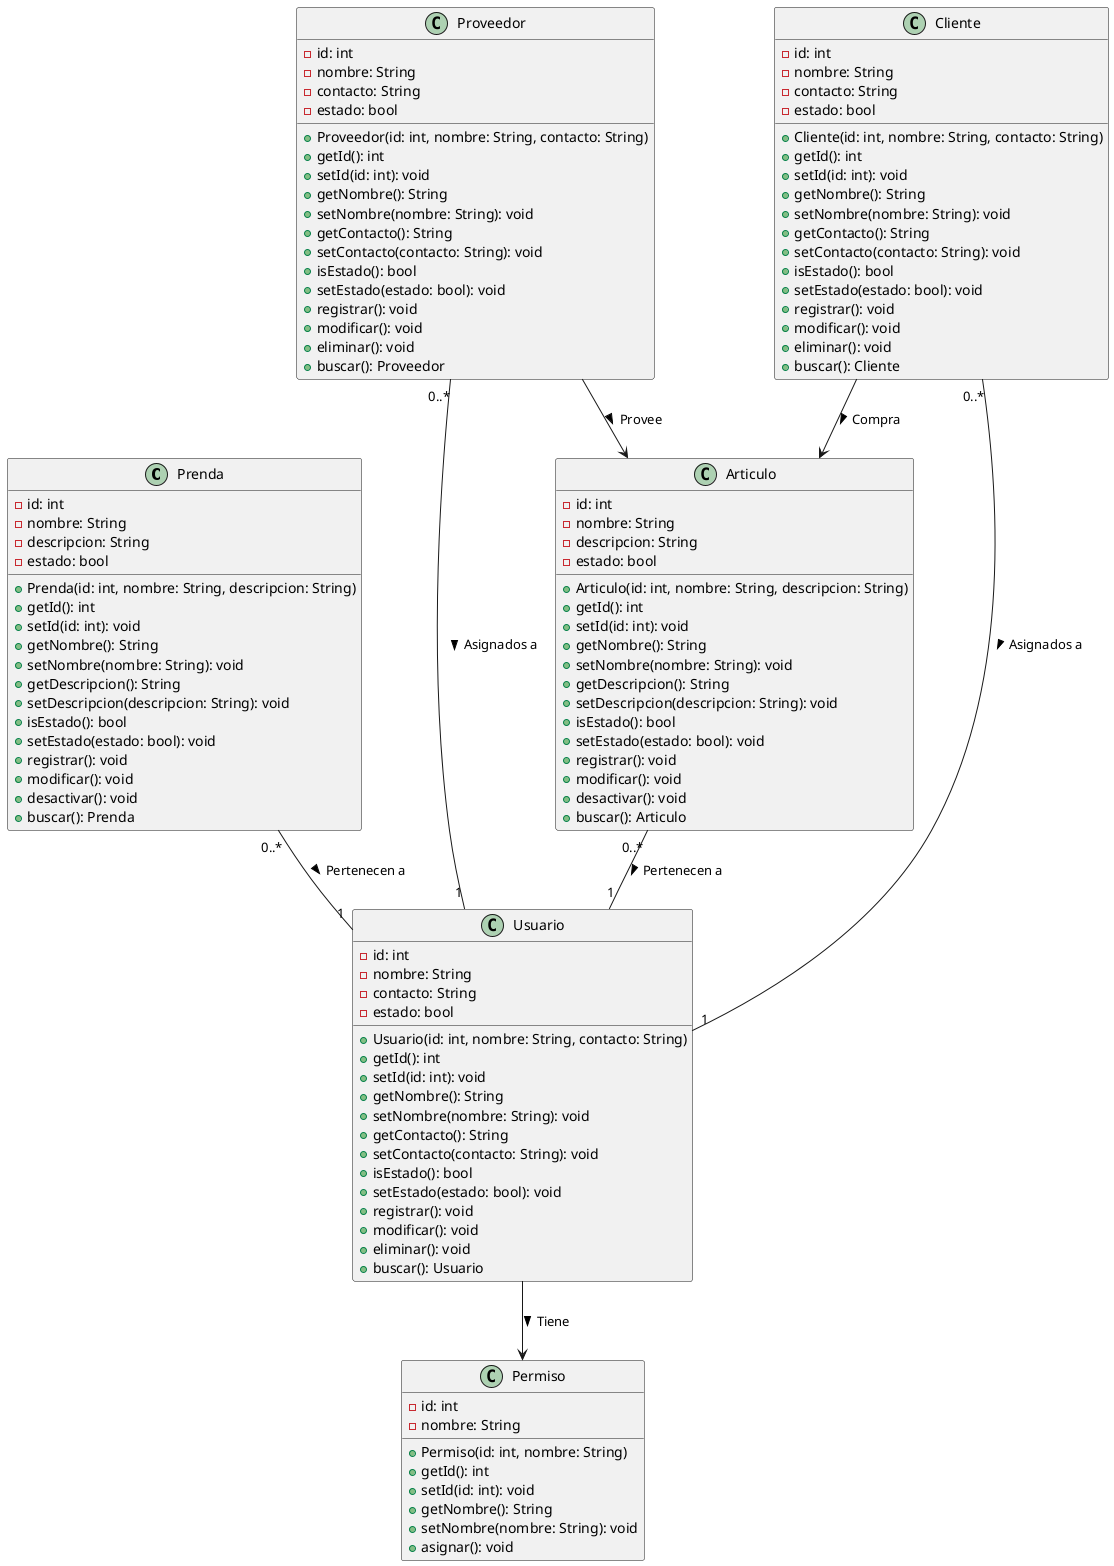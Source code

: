 @startuml

class Prenda {
    - id: int
    - nombre: String
    - descripcion: String
    - estado: bool
    + Prenda(id: int, nombre: String, descripcion: String)
    + getId(): int
    + setId(id: int): void
    + getNombre(): String
    + setNombre(nombre: String): void
    + getDescripcion(): String
    + setDescripcion(descripcion: String): void
    + isEstado(): bool
    + setEstado(estado: bool): void
    + registrar(): void
    + modificar(): void
    + desactivar(): void
    + buscar(): Prenda
}

class Articulo {
    - id: int
    - nombre: String
    - descripcion: String
    - estado: bool
    + Articulo(id: int, nombre: String, descripcion: String)
    + getId(): int
    + setId(id: int): void
    + getNombre(): String
    + setNombre(nombre: String): void
    + getDescripcion(): String
    + setDescripcion(descripcion: String): void
    + isEstado(): bool
    + setEstado(estado: bool): void
    + registrar(): void
    + modificar(): void
    + desactivar(): void
    + buscar(): Articulo
}

class Proveedor {
    - id: int
    - nombre: String
    - contacto: String
    - estado: bool
    + Proveedor(id: int, nombre: String, contacto: String)
    + getId(): int
    + setId(id: int): void
    + getNombre(): String
    + setNombre(nombre: String): void
    + getContacto(): String
    + setContacto(contacto: String): void
    + isEstado(): bool
    + setEstado(estado: bool): void
    + registrar(): void
    + modificar(): void
    + eliminar(): void
    + buscar(): Proveedor
}

class Usuario {
    - id: int
    - nombre: String
    - contacto: String
    - estado: bool
    + Usuario(id: int, nombre: String, contacto: String)
    + getId(): int
    + setId(id: int): void
    + getNombre(): String
    + setNombre(nombre: String): void
    + getContacto(): String
    + setContacto(contacto: String): void
    + isEstado(): bool
    + setEstado(estado: bool): void
    + registrar(): void
    + modificar(): void
    + eliminar(): void
    + buscar(): Usuario
}

class Permiso {
    - id: int
    - nombre: String
    + Permiso(id: int, nombre: String)
    + getId(): int
    + setId(id: int): void
    + getNombre(): String
    + setNombre(nombre: String): void
    + asignar(): void
}

class Cliente {
    - id: int
    - nombre: String
    - contacto: String
    - estado: bool
    + Cliente(id: int, nombre: String, contacto: String)
    + getId(): int
    + setId(id: int): void
    + getNombre(): String
    + setNombre(nombre: String): void
    + getContacto(): String
    + setContacto(contacto: String): void
    + isEstado(): bool
    + setEstado(estado: bool): void
    + registrar(): void
    + modificar(): void
    + eliminar(): void
    + buscar(): Cliente
}

Usuario --> Permiso: Tiene >
Proveedor --> Articulo: Provee >
Cliente --> Articulo: Compra >

Prenda "0..*" -- "1" Usuario: Pertenecen a >
Articulo "0..*" -- "1" Usuario: Pertenecen a >
Cliente "0..*" -- "1" Usuario: Asignados a >
Proveedor "0..*" -- "1" Usuario: Asignados a >

@enduml
